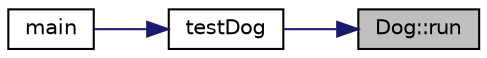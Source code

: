 digraph "Dog::run"
{
 // LATEX_PDF_SIZE
  edge [fontname="Helvetica",fontsize="10",labelfontname="Helvetica",labelfontsize="10"];
  node [fontname="Helvetica",fontsize="10",shape=record];
  rankdir="RL";
  Node1 [label="Dog::run",height=0.2,width=0.4,color="black", fillcolor="grey75", style="filled", fontcolor="black",tooltip="Causes the dog to run."];
  Node1 -> Node2 [dir="back",color="midnightblue",fontsize="10",style="solid",fontname="Helvetica"];
  Node2 [label="testDog",height=0.2,width=0.4,color="black", fillcolor="white", style="filled",URL="$main_8hpp.html#ae0f669050fa21339b103732480fc9667",tooltip=" "];
  Node2 -> Node3 [dir="back",color="midnightblue",fontsize="10",style="solid",fontname="Helvetica"];
  Node3 [label="main",height=0.2,width=0.4,color="black", fillcolor="white", style="filled",URL="$main_8hpp.html#a3c04138a5bfe5d72780bb7e82a18e627",tooltip=" "];
}
